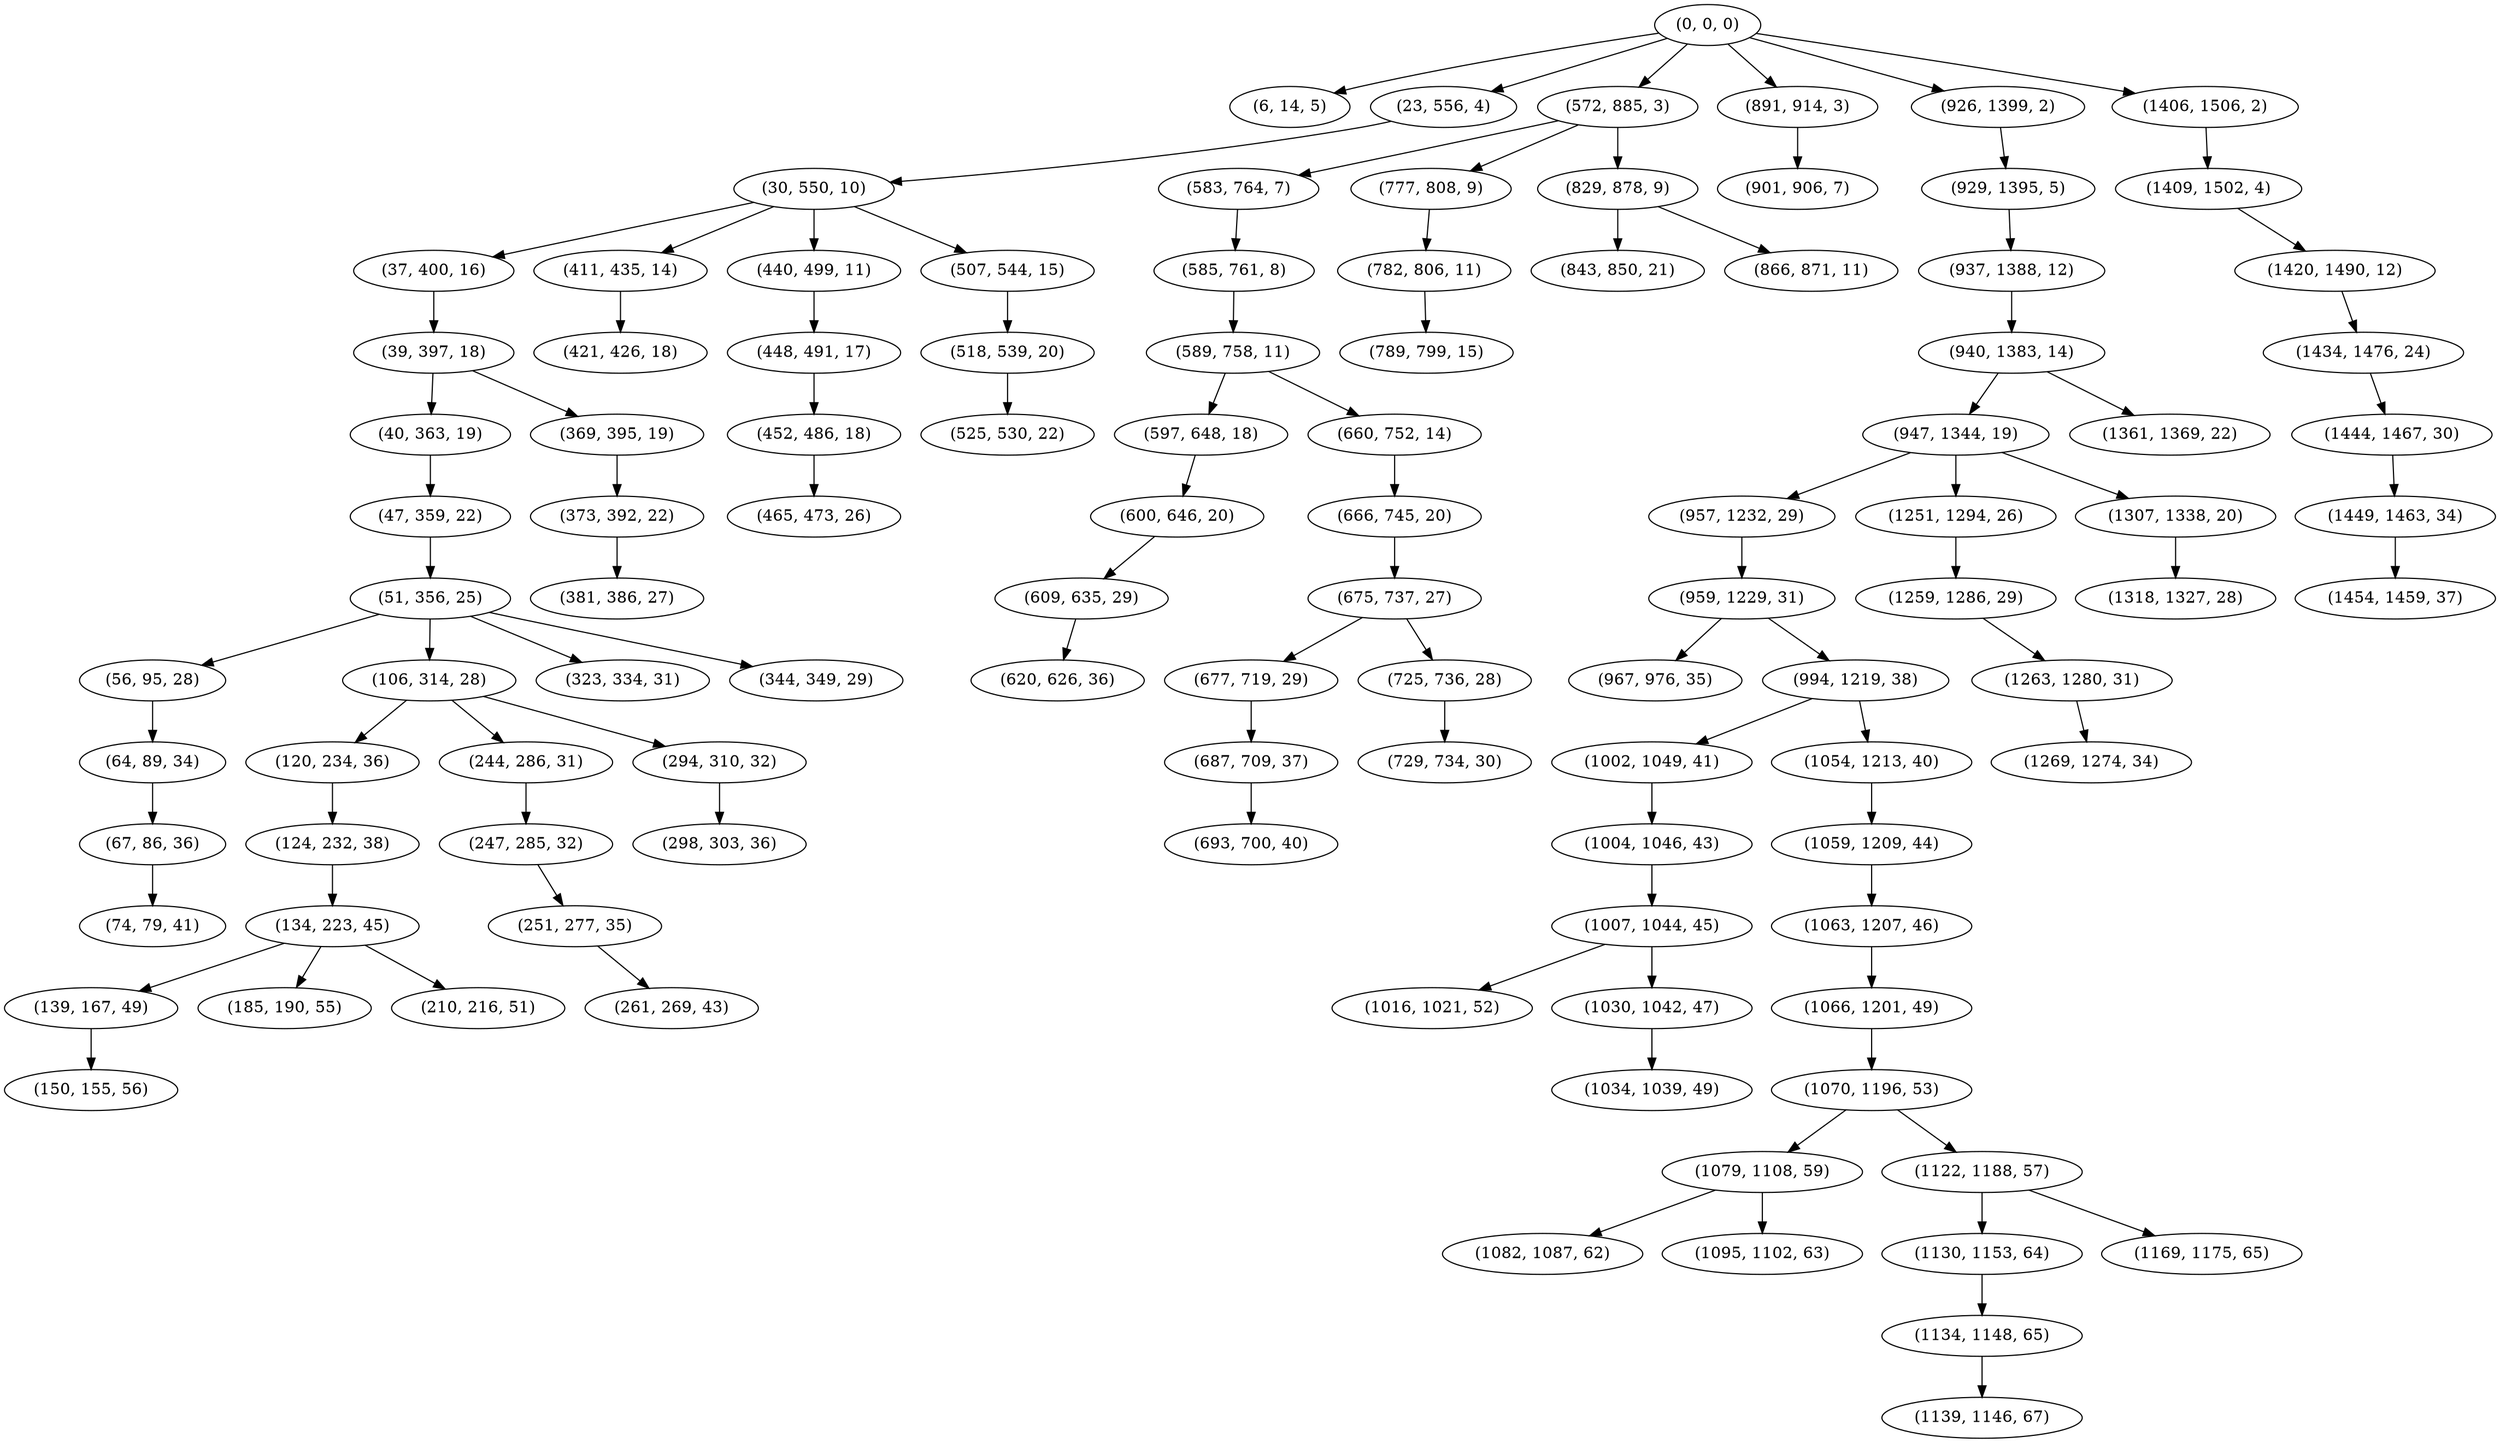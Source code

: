 digraph tree {
    "(0, 0, 0)";
    "(6, 14, 5)";
    "(23, 556, 4)";
    "(30, 550, 10)";
    "(37, 400, 16)";
    "(39, 397, 18)";
    "(40, 363, 19)";
    "(47, 359, 22)";
    "(51, 356, 25)";
    "(56, 95, 28)";
    "(64, 89, 34)";
    "(67, 86, 36)";
    "(74, 79, 41)";
    "(106, 314, 28)";
    "(120, 234, 36)";
    "(124, 232, 38)";
    "(134, 223, 45)";
    "(139, 167, 49)";
    "(150, 155, 56)";
    "(185, 190, 55)";
    "(210, 216, 51)";
    "(244, 286, 31)";
    "(247, 285, 32)";
    "(251, 277, 35)";
    "(261, 269, 43)";
    "(294, 310, 32)";
    "(298, 303, 36)";
    "(323, 334, 31)";
    "(344, 349, 29)";
    "(369, 395, 19)";
    "(373, 392, 22)";
    "(381, 386, 27)";
    "(411, 435, 14)";
    "(421, 426, 18)";
    "(440, 499, 11)";
    "(448, 491, 17)";
    "(452, 486, 18)";
    "(465, 473, 26)";
    "(507, 544, 15)";
    "(518, 539, 20)";
    "(525, 530, 22)";
    "(572, 885, 3)";
    "(583, 764, 7)";
    "(585, 761, 8)";
    "(589, 758, 11)";
    "(597, 648, 18)";
    "(600, 646, 20)";
    "(609, 635, 29)";
    "(620, 626, 36)";
    "(660, 752, 14)";
    "(666, 745, 20)";
    "(675, 737, 27)";
    "(677, 719, 29)";
    "(687, 709, 37)";
    "(693, 700, 40)";
    "(725, 736, 28)";
    "(729, 734, 30)";
    "(777, 808, 9)";
    "(782, 806, 11)";
    "(789, 799, 15)";
    "(829, 878, 9)";
    "(843, 850, 21)";
    "(866, 871, 11)";
    "(891, 914, 3)";
    "(901, 906, 7)";
    "(926, 1399, 2)";
    "(929, 1395, 5)";
    "(937, 1388, 12)";
    "(940, 1383, 14)";
    "(947, 1344, 19)";
    "(957, 1232, 29)";
    "(959, 1229, 31)";
    "(967, 976, 35)";
    "(994, 1219, 38)";
    "(1002, 1049, 41)";
    "(1004, 1046, 43)";
    "(1007, 1044, 45)";
    "(1016, 1021, 52)";
    "(1030, 1042, 47)";
    "(1034, 1039, 49)";
    "(1054, 1213, 40)";
    "(1059, 1209, 44)";
    "(1063, 1207, 46)";
    "(1066, 1201, 49)";
    "(1070, 1196, 53)";
    "(1079, 1108, 59)";
    "(1082, 1087, 62)";
    "(1095, 1102, 63)";
    "(1122, 1188, 57)";
    "(1130, 1153, 64)";
    "(1134, 1148, 65)";
    "(1139, 1146, 67)";
    "(1169, 1175, 65)";
    "(1251, 1294, 26)";
    "(1259, 1286, 29)";
    "(1263, 1280, 31)";
    "(1269, 1274, 34)";
    "(1307, 1338, 20)";
    "(1318, 1327, 28)";
    "(1361, 1369, 22)";
    "(1406, 1506, 2)";
    "(1409, 1502, 4)";
    "(1420, 1490, 12)";
    "(1434, 1476, 24)";
    "(1444, 1467, 30)";
    "(1449, 1463, 34)";
    "(1454, 1459, 37)";
    "(0, 0, 0)" -> "(6, 14, 5)";
    "(0, 0, 0)" -> "(23, 556, 4)";
    "(0, 0, 0)" -> "(572, 885, 3)";
    "(0, 0, 0)" -> "(891, 914, 3)";
    "(0, 0, 0)" -> "(926, 1399, 2)";
    "(0, 0, 0)" -> "(1406, 1506, 2)";
    "(23, 556, 4)" -> "(30, 550, 10)";
    "(30, 550, 10)" -> "(37, 400, 16)";
    "(30, 550, 10)" -> "(411, 435, 14)";
    "(30, 550, 10)" -> "(440, 499, 11)";
    "(30, 550, 10)" -> "(507, 544, 15)";
    "(37, 400, 16)" -> "(39, 397, 18)";
    "(39, 397, 18)" -> "(40, 363, 19)";
    "(39, 397, 18)" -> "(369, 395, 19)";
    "(40, 363, 19)" -> "(47, 359, 22)";
    "(47, 359, 22)" -> "(51, 356, 25)";
    "(51, 356, 25)" -> "(56, 95, 28)";
    "(51, 356, 25)" -> "(106, 314, 28)";
    "(51, 356, 25)" -> "(323, 334, 31)";
    "(51, 356, 25)" -> "(344, 349, 29)";
    "(56, 95, 28)" -> "(64, 89, 34)";
    "(64, 89, 34)" -> "(67, 86, 36)";
    "(67, 86, 36)" -> "(74, 79, 41)";
    "(106, 314, 28)" -> "(120, 234, 36)";
    "(106, 314, 28)" -> "(244, 286, 31)";
    "(106, 314, 28)" -> "(294, 310, 32)";
    "(120, 234, 36)" -> "(124, 232, 38)";
    "(124, 232, 38)" -> "(134, 223, 45)";
    "(134, 223, 45)" -> "(139, 167, 49)";
    "(134, 223, 45)" -> "(185, 190, 55)";
    "(134, 223, 45)" -> "(210, 216, 51)";
    "(139, 167, 49)" -> "(150, 155, 56)";
    "(244, 286, 31)" -> "(247, 285, 32)";
    "(247, 285, 32)" -> "(251, 277, 35)";
    "(251, 277, 35)" -> "(261, 269, 43)";
    "(294, 310, 32)" -> "(298, 303, 36)";
    "(369, 395, 19)" -> "(373, 392, 22)";
    "(373, 392, 22)" -> "(381, 386, 27)";
    "(411, 435, 14)" -> "(421, 426, 18)";
    "(440, 499, 11)" -> "(448, 491, 17)";
    "(448, 491, 17)" -> "(452, 486, 18)";
    "(452, 486, 18)" -> "(465, 473, 26)";
    "(507, 544, 15)" -> "(518, 539, 20)";
    "(518, 539, 20)" -> "(525, 530, 22)";
    "(572, 885, 3)" -> "(583, 764, 7)";
    "(572, 885, 3)" -> "(777, 808, 9)";
    "(572, 885, 3)" -> "(829, 878, 9)";
    "(583, 764, 7)" -> "(585, 761, 8)";
    "(585, 761, 8)" -> "(589, 758, 11)";
    "(589, 758, 11)" -> "(597, 648, 18)";
    "(589, 758, 11)" -> "(660, 752, 14)";
    "(597, 648, 18)" -> "(600, 646, 20)";
    "(600, 646, 20)" -> "(609, 635, 29)";
    "(609, 635, 29)" -> "(620, 626, 36)";
    "(660, 752, 14)" -> "(666, 745, 20)";
    "(666, 745, 20)" -> "(675, 737, 27)";
    "(675, 737, 27)" -> "(677, 719, 29)";
    "(675, 737, 27)" -> "(725, 736, 28)";
    "(677, 719, 29)" -> "(687, 709, 37)";
    "(687, 709, 37)" -> "(693, 700, 40)";
    "(725, 736, 28)" -> "(729, 734, 30)";
    "(777, 808, 9)" -> "(782, 806, 11)";
    "(782, 806, 11)" -> "(789, 799, 15)";
    "(829, 878, 9)" -> "(843, 850, 21)";
    "(829, 878, 9)" -> "(866, 871, 11)";
    "(891, 914, 3)" -> "(901, 906, 7)";
    "(926, 1399, 2)" -> "(929, 1395, 5)";
    "(929, 1395, 5)" -> "(937, 1388, 12)";
    "(937, 1388, 12)" -> "(940, 1383, 14)";
    "(940, 1383, 14)" -> "(947, 1344, 19)";
    "(940, 1383, 14)" -> "(1361, 1369, 22)";
    "(947, 1344, 19)" -> "(957, 1232, 29)";
    "(947, 1344, 19)" -> "(1251, 1294, 26)";
    "(947, 1344, 19)" -> "(1307, 1338, 20)";
    "(957, 1232, 29)" -> "(959, 1229, 31)";
    "(959, 1229, 31)" -> "(967, 976, 35)";
    "(959, 1229, 31)" -> "(994, 1219, 38)";
    "(994, 1219, 38)" -> "(1002, 1049, 41)";
    "(994, 1219, 38)" -> "(1054, 1213, 40)";
    "(1002, 1049, 41)" -> "(1004, 1046, 43)";
    "(1004, 1046, 43)" -> "(1007, 1044, 45)";
    "(1007, 1044, 45)" -> "(1016, 1021, 52)";
    "(1007, 1044, 45)" -> "(1030, 1042, 47)";
    "(1030, 1042, 47)" -> "(1034, 1039, 49)";
    "(1054, 1213, 40)" -> "(1059, 1209, 44)";
    "(1059, 1209, 44)" -> "(1063, 1207, 46)";
    "(1063, 1207, 46)" -> "(1066, 1201, 49)";
    "(1066, 1201, 49)" -> "(1070, 1196, 53)";
    "(1070, 1196, 53)" -> "(1079, 1108, 59)";
    "(1070, 1196, 53)" -> "(1122, 1188, 57)";
    "(1079, 1108, 59)" -> "(1082, 1087, 62)";
    "(1079, 1108, 59)" -> "(1095, 1102, 63)";
    "(1122, 1188, 57)" -> "(1130, 1153, 64)";
    "(1122, 1188, 57)" -> "(1169, 1175, 65)";
    "(1130, 1153, 64)" -> "(1134, 1148, 65)";
    "(1134, 1148, 65)" -> "(1139, 1146, 67)";
    "(1251, 1294, 26)" -> "(1259, 1286, 29)";
    "(1259, 1286, 29)" -> "(1263, 1280, 31)";
    "(1263, 1280, 31)" -> "(1269, 1274, 34)";
    "(1307, 1338, 20)" -> "(1318, 1327, 28)";
    "(1406, 1506, 2)" -> "(1409, 1502, 4)";
    "(1409, 1502, 4)" -> "(1420, 1490, 12)";
    "(1420, 1490, 12)" -> "(1434, 1476, 24)";
    "(1434, 1476, 24)" -> "(1444, 1467, 30)";
    "(1444, 1467, 30)" -> "(1449, 1463, 34)";
    "(1449, 1463, 34)" -> "(1454, 1459, 37)";
}
